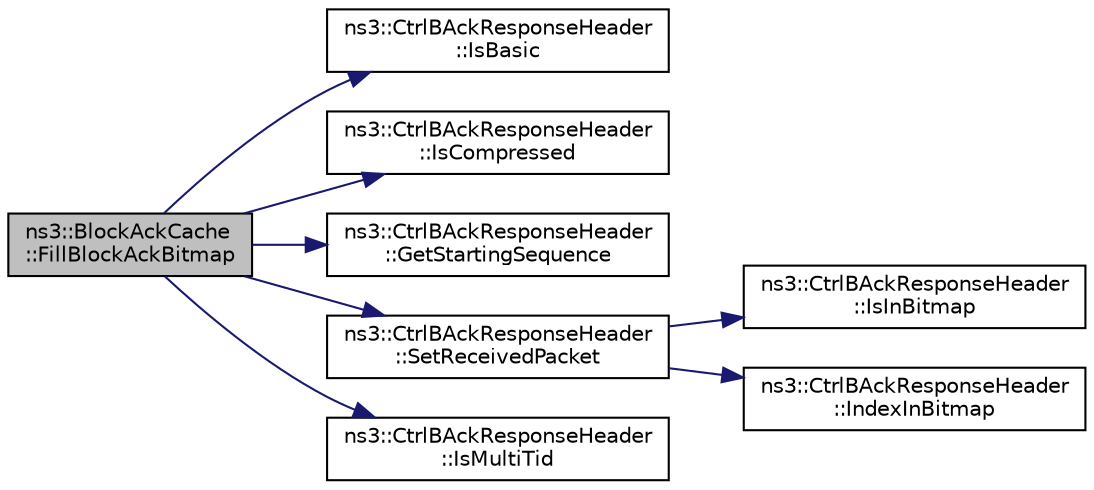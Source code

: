 digraph "ns3::BlockAckCache::FillBlockAckBitmap"
{
  edge [fontname="Helvetica",fontsize="10",labelfontname="Helvetica",labelfontsize="10"];
  node [fontname="Helvetica",fontsize="10",shape=record];
  rankdir="LR";
  Node1 [label="ns3::BlockAckCache\l::FillBlockAckBitmap",height=0.2,width=0.4,color="black", fillcolor="grey75", style="filled", fontcolor="black"];
  Node1 -> Node2 [color="midnightblue",fontsize="10",style="solid"];
  Node2 [label="ns3::CtrlBAckResponseHeader\l::IsBasic",height=0.2,width=0.4,color="black", fillcolor="white", style="filled",URL="$dd/da2/classns3_1_1CtrlBAckResponseHeader.html#aece37074c13f1dc4975cb2fbd5aa7d71"];
  Node1 -> Node3 [color="midnightblue",fontsize="10",style="solid"];
  Node3 [label="ns3::CtrlBAckResponseHeader\l::IsCompressed",height=0.2,width=0.4,color="black", fillcolor="white", style="filled",URL="$dd/da2/classns3_1_1CtrlBAckResponseHeader.html#a99150c95476eff0f8c51bee471f57c81"];
  Node1 -> Node4 [color="midnightblue",fontsize="10",style="solid"];
  Node4 [label="ns3::CtrlBAckResponseHeader\l::GetStartingSequence",height=0.2,width=0.4,color="black", fillcolor="white", style="filled",URL="$dd/da2/classns3_1_1CtrlBAckResponseHeader.html#a23036dba9b580cbf431c3f3c472a3c2e"];
  Node1 -> Node5 [color="midnightblue",fontsize="10",style="solid"];
  Node5 [label="ns3::CtrlBAckResponseHeader\l::SetReceivedPacket",height=0.2,width=0.4,color="black", fillcolor="white", style="filled",URL="$dd/da2/classns3_1_1CtrlBAckResponseHeader.html#af4aa188d4fe6bb69fe1e9ca24733e5a5"];
  Node5 -> Node6 [color="midnightblue",fontsize="10",style="solid"];
  Node6 [label="ns3::CtrlBAckResponseHeader\l::IsInBitmap",height=0.2,width=0.4,color="black", fillcolor="white", style="filled",URL="$dd/da2/classns3_1_1CtrlBAckResponseHeader.html#ab25d5b7f73ddb3c750365247ca8aa396"];
  Node5 -> Node7 [color="midnightblue",fontsize="10",style="solid"];
  Node7 [label="ns3::CtrlBAckResponseHeader\l::IndexInBitmap",height=0.2,width=0.4,color="black", fillcolor="white", style="filled",URL="$dd/da2/classns3_1_1CtrlBAckResponseHeader.html#aa4c749e3ad38f8b22c9488d9af5053d2"];
  Node1 -> Node8 [color="midnightblue",fontsize="10",style="solid"];
  Node8 [label="ns3::CtrlBAckResponseHeader\l::IsMultiTid",height=0.2,width=0.4,color="black", fillcolor="white", style="filled",URL="$dd/da2/classns3_1_1CtrlBAckResponseHeader.html#ad49134f2d4a9049c650951feed43d2e6"];
}
